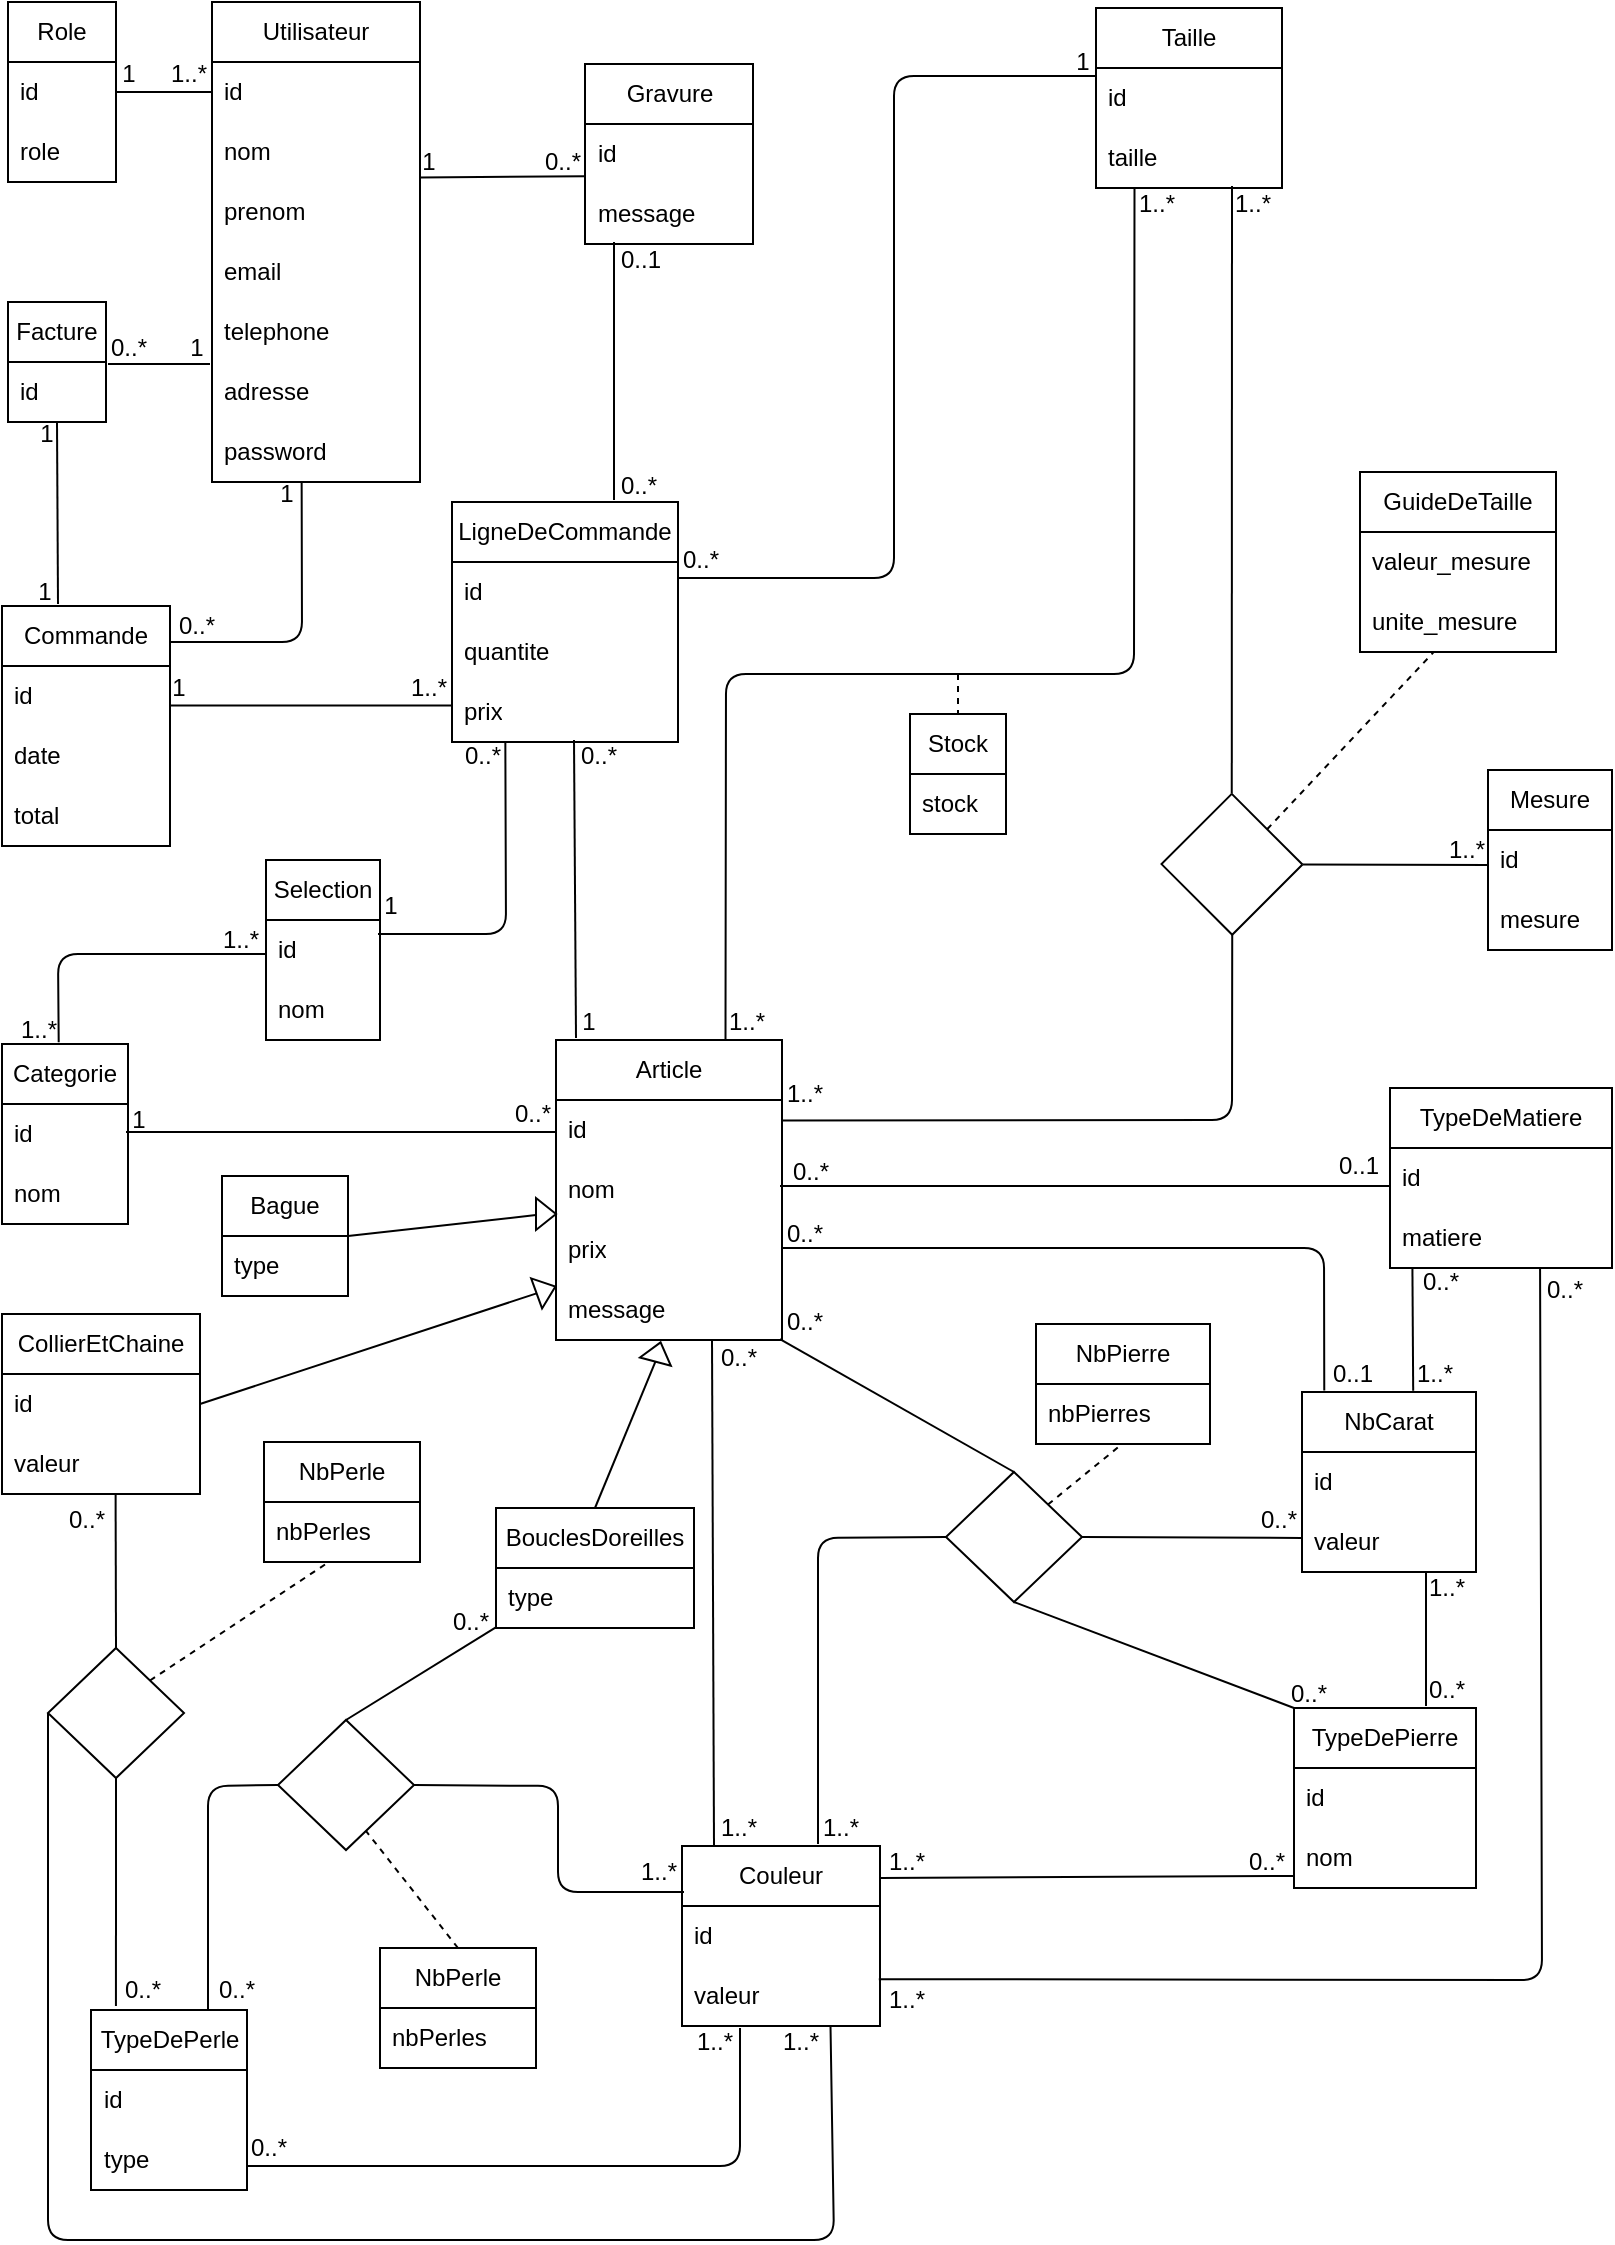 <mxfile>
    <diagram id="a0RTVAKAJvJ26GCK1gj3" name="Page-1">
        <mxGraphModel dx="888" dy="663" grid="0" gridSize="10" guides="1" tooltips="1" connect="1" arrows="1" fold="1" page="1" pageScale="1" pageWidth="827" pageHeight="1169" background="#ffffff" math="0" shadow="0">
            <root>
                <mxCell id="0"/>
                <mxCell id="1" parent="0"/>
                <mxCell id="2" value="Role" style="swimlane;fontStyle=0;childLayout=stackLayout;horizontal=1;startSize=30;horizontalStack=0;resizeParent=1;resizeParentMax=0;resizeLast=0;collapsible=1;marginBottom=0;whiteSpace=wrap;fillColor=none;swimlaneFillColor=none;glass=0;swimlaneLine=1;rounded=0;shadow=0;gradientColor=none;fontColor=#000000;labelBackgroundColor=none;strokeColor=#000000;perimeterSpacing=0;labelBorderColor=none;fillStyle=solid;strokeWidth=1;" parent="1" vertex="1">
                    <mxGeometry x="12" y="19" width="54" height="90" as="geometry"/>
                </mxCell>
                <mxCell id="3" value="id" style="text;strokeColor=none;fillColor=none;align=left;verticalAlign=middle;spacingLeft=4;spacingRight=4;overflow=hidden;points=[[0,0.5],[1,0.5]];portConstraint=eastwest;rotatable=0;whiteSpace=wrap;html=1;labelBackgroundColor=none;labelBorderColor=none;fontColor=#000000;" parent="2" vertex="1">
                    <mxGeometry y="30" width="54" height="30" as="geometry"/>
                </mxCell>
                <mxCell id="4" value="role" style="text;strokeColor=none;fillColor=none;align=left;verticalAlign=middle;spacingLeft=4;spacingRight=4;overflow=hidden;points=[[0,0.5],[1,0.5]];portConstraint=eastwest;rotatable=0;whiteSpace=wrap;html=1;fontColor=#000000;" parent="2" vertex="1">
                    <mxGeometry y="60" width="54" height="30" as="geometry"/>
                </mxCell>
                <mxCell id="6" value="Utilisateur" style="swimlane;fontStyle=0;childLayout=stackLayout;horizontal=1;startSize=30;horizontalStack=0;resizeParent=1;resizeParentMax=0;resizeLast=0;collapsible=1;marginBottom=0;whiteSpace=wrap;fillColor=none;swimlaneFillColor=none;glass=0;swimlaneLine=1;rounded=0;shadow=0;gradientColor=none;fontColor=#000000;labelBackgroundColor=none;strokeColor=#000000;perimeterSpacing=0;labelBorderColor=none;fillStyle=solid;strokeWidth=1;" parent="1" vertex="1">
                    <mxGeometry x="114" y="19" width="104" height="240" as="geometry">
                        <mxRectangle x="206" y="115" width="88" height="30" as="alternateBounds"/>
                    </mxGeometry>
                </mxCell>
                <mxCell id="7" value="id" style="text;strokeColor=none;fillColor=none;align=left;verticalAlign=middle;spacingLeft=4;spacingRight=4;overflow=hidden;points=[[0,0.5],[1,0.5]];portConstraint=eastwest;rotatable=0;whiteSpace=wrap;html=1;labelBackgroundColor=none;labelBorderColor=none;fontColor=#000000;" parent="6" vertex="1">
                    <mxGeometry y="30" width="104" height="30" as="geometry"/>
                </mxCell>
                <mxCell id="8" value="nom" style="text;strokeColor=none;fillColor=none;align=left;verticalAlign=middle;spacingLeft=4;spacingRight=4;overflow=hidden;points=[[0,0.5],[1,0.5]];portConstraint=eastwest;rotatable=0;whiteSpace=wrap;html=1;fontColor=#000000;" parent="6" vertex="1">
                    <mxGeometry y="60" width="104" height="30" as="geometry"/>
                </mxCell>
                <mxCell id="11" value="prenom" style="text;strokeColor=none;fillColor=none;align=left;verticalAlign=middle;spacingLeft=4;spacingRight=4;overflow=hidden;points=[[0,0.5],[1,0.5]];portConstraint=eastwest;rotatable=0;whiteSpace=wrap;html=1;fontColor=#000000;" parent="6" vertex="1">
                    <mxGeometry y="90" width="104" height="30" as="geometry"/>
                </mxCell>
                <mxCell id="12" value="email" style="text;strokeColor=none;fillColor=none;align=left;verticalAlign=middle;spacingLeft=4;spacingRight=4;overflow=hidden;points=[[0,0.5],[1,0.5]];portConstraint=eastwest;rotatable=0;whiteSpace=wrap;html=1;fontColor=#000000;" parent="6" vertex="1">
                    <mxGeometry y="120" width="104" height="30" as="geometry"/>
                </mxCell>
                <mxCell id="13" value="telephone" style="text;strokeColor=none;fillColor=none;align=left;verticalAlign=middle;spacingLeft=4;spacingRight=4;overflow=hidden;points=[[0,0.5],[1,0.5]];portConstraint=eastwest;rotatable=0;whiteSpace=wrap;html=1;fontColor=#000000;" parent="6" vertex="1">
                    <mxGeometry y="150" width="104" height="30" as="geometry"/>
                </mxCell>
                <mxCell id="14" value="adresse" style="text;strokeColor=none;fillColor=none;align=left;verticalAlign=middle;spacingLeft=4;spacingRight=4;overflow=hidden;points=[[0,0.5],[1,0.5]];portConstraint=eastwest;rotatable=0;whiteSpace=wrap;html=1;fontColor=#000000;" parent="6" vertex="1">
                    <mxGeometry y="180" width="104" height="30" as="geometry"/>
                </mxCell>
                <mxCell id="15" value="password" style="text;strokeColor=none;fillColor=none;align=left;verticalAlign=middle;spacingLeft=4;spacingRight=4;overflow=hidden;points=[[0,0.5],[1,0.5]];portConstraint=eastwest;rotatable=0;whiteSpace=wrap;html=1;fontColor=#000000;" parent="6" vertex="1">
                    <mxGeometry y="210" width="104" height="30" as="geometry"/>
                </mxCell>
                <mxCell id="17" value="" style="endArrow=none;html=1;rounded=1;fontColor=#000000;strokeColor=#000000;entryX=1;entryY=0.5;entryDx=0;entryDy=0;exitX=0;exitY=0.5;exitDx=0;exitDy=0;" parent="1" source="7" target="3" edge="1">
                    <mxGeometry width="50" height="50" relative="1" as="geometry">
                        <mxPoint x="259" y="238" as="sourcePoint"/>
                        <mxPoint x="309" y="188" as="targetPoint"/>
                    </mxGeometry>
                </mxCell>
                <mxCell id="18" value="1" style="text;html=1;align=center;verticalAlign=middle;resizable=0;points=[];autosize=1;strokeColor=none;fillColor=none;fontColor=#000000;" parent="1" vertex="1">
                    <mxGeometry x="59" y="42" width="25" height="26" as="geometry"/>
                </mxCell>
                <mxCell id="19" value="1..*" style="text;html=1;align=center;verticalAlign=middle;resizable=0;points=[];autosize=1;strokeColor=none;fillColor=none;fontColor=#000000;" parent="1" vertex="1">
                    <mxGeometry x="84" y="42" width="36" height="26" as="geometry"/>
                </mxCell>
                <mxCell id="20" value="Facture" style="swimlane;fontStyle=0;childLayout=stackLayout;horizontal=1;startSize=30;horizontalStack=0;resizeParent=1;resizeParentMax=0;resizeLast=0;collapsible=1;marginBottom=0;whiteSpace=wrap;fillColor=none;swimlaneFillColor=none;glass=0;swimlaneLine=1;rounded=0;shadow=0;gradientColor=none;fontColor=#000000;labelBackgroundColor=none;strokeColor=#000000;perimeterSpacing=0;labelBorderColor=none;fillStyle=solid;strokeWidth=1;" parent="1" vertex="1">
                    <mxGeometry x="12" y="169" width="49" height="60" as="geometry"/>
                </mxCell>
                <mxCell id="21" value="id" style="text;strokeColor=none;fillColor=none;align=left;verticalAlign=middle;spacingLeft=4;spacingRight=4;overflow=hidden;points=[[0,0.5],[1,0.5]];portConstraint=eastwest;rotatable=0;whiteSpace=wrap;html=1;labelBackgroundColor=none;labelBorderColor=none;fontColor=#000000;" parent="20" vertex="1">
                    <mxGeometry y="30" width="49" height="30" as="geometry"/>
                </mxCell>
                <mxCell id="24" value="Commande" style="swimlane;fontStyle=0;childLayout=stackLayout;horizontal=1;startSize=30;horizontalStack=0;resizeParent=1;resizeParentMax=0;resizeLast=0;collapsible=1;marginBottom=0;whiteSpace=wrap;fillColor=none;swimlaneFillColor=none;glass=0;swimlaneLine=1;rounded=0;shadow=0;gradientColor=none;fontColor=#000000;labelBackgroundColor=none;strokeColor=#000000;perimeterSpacing=0;labelBorderColor=none;fillStyle=solid;strokeWidth=1;" parent="1" vertex="1">
                    <mxGeometry x="9" y="321" width="84" height="120" as="geometry"/>
                </mxCell>
                <mxCell id="25" value="id" style="text;strokeColor=none;fillColor=none;align=left;verticalAlign=middle;spacingLeft=4;spacingRight=4;overflow=hidden;points=[[0,0.5],[1,0.5]];portConstraint=eastwest;rotatable=0;whiteSpace=wrap;html=1;labelBackgroundColor=none;labelBorderColor=none;fontColor=#000000;" parent="24" vertex="1">
                    <mxGeometry y="30" width="84" height="30" as="geometry"/>
                </mxCell>
                <mxCell id="26" value="date" style="text;strokeColor=none;fillColor=none;align=left;verticalAlign=middle;spacingLeft=4;spacingRight=4;overflow=hidden;points=[[0,0.5],[1,0.5]];portConstraint=eastwest;rotatable=0;whiteSpace=wrap;html=1;labelBackgroundColor=none;labelBorderColor=none;fontColor=#000000;" parent="24" vertex="1">
                    <mxGeometry y="60" width="84" height="30" as="geometry"/>
                </mxCell>
                <mxCell id="27" value="total" style="text;strokeColor=none;fillColor=none;align=left;verticalAlign=middle;spacingLeft=4;spacingRight=4;overflow=hidden;points=[[0,0.5],[1,0.5]];portConstraint=eastwest;rotatable=0;whiteSpace=wrap;html=1;labelBackgroundColor=none;labelBorderColor=none;fontColor=#000000;" parent="24" vertex="1">
                    <mxGeometry y="90" width="84" height="30" as="geometry"/>
                </mxCell>
                <mxCell id="28" value="" style="endArrow=none;html=1;rounded=1;strokeColor=#000000;fontColor=#000000;" parent="1" edge="1">
                    <mxGeometry width="50" height="50" relative="1" as="geometry">
                        <mxPoint x="113" y="200" as="sourcePoint"/>
                        <mxPoint x="62" y="200" as="targetPoint"/>
                    </mxGeometry>
                </mxCell>
                <mxCell id="29" value="0..*" style="text;html=1;align=center;verticalAlign=middle;resizable=0;points=[];autosize=1;strokeColor=none;fillColor=none;fontColor=#000000;" parent="1" vertex="1">
                    <mxGeometry x="53.5" y="179" width="36" height="26" as="geometry"/>
                </mxCell>
                <mxCell id="30" value="1" style="text;html=1;align=center;verticalAlign=middle;resizable=0;points=[];autosize=1;strokeColor=none;fillColor=none;fontColor=#000000;" parent="1" vertex="1">
                    <mxGeometry x="93" y="179" width="25" height="26" as="geometry"/>
                </mxCell>
                <mxCell id="31" value="" style="endArrow=none;html=1;rounded=1;strokeColor=#000000;fontColor=#000000;entryX=0.5;entryY=1;entryDx=0;entryDy=0;" parent="1" target="20" edge="1">
                    <mxGeometry width="50" height="50" relative="1" as="geometry">
                        <mxPoint x="37" y="320" as="sourcePoint"/>
                        <mxPoint x="285" y="214" as="targetPoint"/>
                    </mxGeometry>
                </mxCell>
                <mxCell id="32" value="1" style="text;html=1;align=center;verticalAlign=middle;resizable=0;points=[];autosize=1;strokeColor=none;fillColor=none;fontColor=#000000;" parent="1" vertex="1">
                    <mxGeometry x="18" y="222" width="25" height="26" as="geometry"/>
                </mxCell>
                <mxCell id="33" value="1" style="text;html=1;align=center;verticalAlign=middle;resizable=0;points=[];autosize=1;strokeColor=none;fillColor=none;fontColor=#000000;" parent="1" vertex="1">
                    <mxGeometry x="17" y="301" width="25" height="26" as="geometry"/>
                </mxCell>
                <mxCell id="34" value="" style="endArrow=none;html=1;rounded=1;strokeColor=#000000;fontColor=#000000;entryX=0.431;entryY=0.994;entryDx=0;entryDy=0;entryPerimeter=0;" parent="1" target="15" edge="1">
                    <mxGeometry width="50" height="50" relative="1" as="geometry">
                        <mxPoint x="93" y="339" as="sourcePoint"/>
                        <mxPoint x="221" y="225" as="targetPoint"/>
                        <Array as="points">
                            <mxPoint x="159" y="339"/>
                        </Array>
                    </mxGeometry>
                </mxCell>
                <mxCell id="35" value="0..*" style="text;html=1;align=center;verticalAlign=middle;resizable=0;points=[];autosize=1;strokeColor=none;fillColor=none;fontColor=#000000;" parent="1" vertex="1">
                    <mxGeometry x="87.5" y="318" width="36" height="26" as="geometry"/>
                </mxCell>
                <mxCell id="36" value="1" style="text;html=1;align=center;verticalAlign=middle;resizable=0;points=[];autosize=1;strokeColor=none;fillColor=none;fontColor=#000000;" parent="1" vertex="1">
                    <mxGeometry x="138" y="252" width="25" height="26" as="geometry"/>
                </mxCell>
                <mxCell id="37" value="Gravure" style="swimlane;fontStyle=0;childLayout=stackLayout;horizontal=1;startSize=30;horizontalStack=0;resizeParent=1;resizeParentMax=0;resizeLast=0;collapsible=1;marginBottom=0;whiteSpace=wrap;fillColor=none;swimlaneFillColor=none;glass=0;swimlaneLine=1;rounded=0;shadow=0;gradientColor=none;fontColor=#000000;labelBackgroundColor=none;strokeColor=#000000;perimeterSpacing=0;labelBorderColor=none;fillStyle=solid;strokeWidth=1;" parent="1" vertex="1">
                    <mxGeometry x="300.5" y="50" width="84" height="90" as="geometry"/>
                </mxCell>
                <mxCell id="38" value="id" style="text;strokeColor=none;fillColor=none;align=left;verticalAlign=middle;spacingLeft=4;spacingRight=4;overflow=hidden;points=[[0,0.5],[1,0.5]];portConstraint=eastwest;rotatable=0;whiteSpace=wrap;html=1;labelBackgroundColor=none;labelBorderColor=none;fontColor=#000000;" parent="37" vertex="1">
                    <mxGeometry y="30" width="84" height="30" as="geometry"/>
                </mxCell>
                <mxCell id="39" value="message" style="text;strokeColor=none;fillColor=none;align=left;verticalAlign=middle;spacingLeft=4;spacingRight=4;overflow=hidden;points=[[0,0.5],[1,0.5]];portConstraint=eastwest;rotatable=0;whiteSpace=wrap;html=1;labelBackgroundColor=none;labelBorderColor=none;fontColor=#000000;" parent="37" vertex="1">
                    <mxGeometry y="60" width="84" height="30" as="geometry"/>
                </mxCell>
                <mxCell id="41" value="LigneDeCommande" style="swimlane;fontStyle=0;childLayout=stackLayout;horizontal=1;startSize=30;horizontalStack=0;resizeParent=1;resizeParentMax=0;resizeLast=0;collapsible=1;marginBottom=0;whiteSpace=wrap;fillColor=none;swimlaneFillColor=none;glass=0;swimlaneLine=1;rounded=0;shadow=0;gradientColor=none;fontColor=#000000;labelBackgroundColor=none;strokeColor=#000000;perimeterSpacing=0;labelBorderColor=none;fillStyle=solid;strokeWidth=1;" parent="1" vertex="1">
                    <mxGeometry x="234" y="269" width="113" height="120" as="geometry"/>
                </mxCell>
                <mxCell id="42" value="id" style="text;strokeColor=none;fillColor=none;align=left;verticalAlign=middle;spacingLeft=4;spacingRight=4;overflow=hidden;points=[[0,0.5],[1,0.5]];portConstraint=eastwest;rotatable=0;whiteSpace=wrap;html=1;labelBackgroundColor=none;labelBorderColor=none;fontColor=#000000;" parent="41" vertex="1">
                    <mxGeometry y="30" width="113" height="30" as="geometry"/>
                </mxCell>
                <mxCell id="43" value="quantite" style="text;strokeColor=none;fillColor=none;align=left;verticalAlign=middle;spacingLeft=4;spacingRight=4;overflow=hidden;points=[[0,0.5],[1,0.5]];portConstraint=eastwest;rotatable=0;whiteSpace=wrap;html=1;labelBackgroundColor=none;labelBorderColor=none;fontColor=#000000;" parent="41" vertex="1">
                    <mxGeometry y="60" width="113" height="30" as="geometry"/>
                </mxCell>
                <mxCell id="44" value="prix" style="text;strokeColor=none;fillColor=none;align=left;verticalAlign=middle;spacingLeft=4;spacingRight=4;overflow=hidden;points=[[0,0.5],[1,0.5]];portConstraint=eastwest;rotatable=0;whiteSpace=wrap;html=1;labelBackgroundColor=none;labelBorderColor=none;fontColor=#000000;" parent="41" vertex="1">
                    <mxGeometry y="90" width="113" height="30" as="geometry"/>
                </mxCell>
                <mxCell id="45" value="" style="endArrow=none;html=1;rounded=1;strokeColor=#000000;fontColor=#000000;entryX=0.995;entryY=0.657;entryDx=0;entryDy=0;entryPerimeter=0;exitX=-0.004;exitY=0.39;exitDx=0;exitDy=0;exitPerimeter=0;" parent="1" source="44" target="25" edge="1">
                    <mxGeometry width="50" height="50" relative="1" as="geometry">
                        <mxPoint x="219" y="382" as="sourcePoint"/>
                        <mxPoint x="429" y="266" as="targetPoint"/>
                    </mxGeometry>
                </mxCell>
                <mxCell id="46" value="" style="endArrow=none;html=1;rounded=1;strokeColor=#000000;fontColor=#000000;entryX=0.997;entryY=-0.076;entryDx=0;entryDy=0;exitX=0;exitY=0.872;exitDx=0;exitDy=0;exitPerimeter=0;entryPerimeter=0;" parent="1" source="38" target="11" edge="1">
                    <mxGeometry width="50" height="50" relative="1" as="geometry">
                        <mxPoint x="308" y="231" as="sourcePoint"/>
                        <mxPoint x="386" y="185" as="targetPoint"/>
                    </mxGeometry>
                </mxCell>
                <mxCell id="47" value="1" style="text;html=1;align=center;verticalAlign=middle;resizable=0;points=[];autosize=1;strokeColor=none;fillColor=none;fontColor=#000000;" parent="1" vertex="1">
                    <mxGeometry x="84" y="349" width="25" height="26" as="geometry"/>
                </mxCell>
                <mxCell id="48" value="1..*" style="text;html=1;align=center;verticalAlign=middle;resizable=0;points=[];autosize=1;strokeColor=none;fillColor=none;fontColor=#000000;" parent="1" vertex="1">
                    <mxGeometry x="203.5" y="349" width="36" height="26" as="geometry"/>
                </mxCell>
                <mxCell id="49" value="" style="endArrow=none;html=1;rounded=1;strokeColor=#000000;fontColor=#000000;" parent="1" edge="1">
                    <mxGeometry width="50" height="50" relative="1" as="geometry">
                        <mxPoint x="315" y="268" as="sourcePoint"/>
                        <mxPoint x="315" y="139" as="targetPoint"/>
                    </mxGeometry>
                </mxCell>
                <mxCell id="50" value="0..1" style="text;html=1;align=center;verticalAlign=middle;resizable=0;points=[];autosize=1;strokeColor=none;fillColor=none;fontColor=#000000;" parent="1" vertex="1">
                    <mxGeometry x="309" y="135" width="38" height="26" as="geometry"/>
                </mxCell>
                <mxCell id="51" value="0..*" style="text;html=1;align=center;verticalAlign=middle;resizable=0;points=[];autosize=1;strokeColor=none;fillColor=none;fontColor=#000000;" parent="1" vertex="1">
                    <mxGeometry x="340" y="285" width="36" height="26" as="geometry"/>
                </mxCell>
                <mxCell id="52" value="1" style="text;html=1;align=center;verticalAlign=middle;resizable=0;points=[];autosize=1;strokeColor=none;fillColor=none;fontColor=#000000;" parent="1" vertex="1">
                    <mxGeometry x="209" y="86" width="25" height="26" as="geometry"/>
                </mxCell>
                <mxCell id="53" value="0..*" style="text;html=1;align=center;verticalAlign=middle;resizable=0;points=[];autosize=1;strokeColor=none;fillColor=none;fontColor=#000000;" parent="1" vertex="1">
                    <mxGeometry x="271" y="86" width="36" height="26" as="geometry"/>
                </mxCell>
                <mxCell id="54" value="Selection" style="swimlane;fontStyle=0;childLayout=stackLayout;horizontal=1;startSize=30;horizontalStack=0;resizeParent=1;resizeParentMax=0;resizeLast=0;collapsible=1;marginBottom=0;whiteSpace=wrap;fillColor=none;swimlaneFillColor=none;glass=0;swimlaneLine=1;rounded=0;shadow=0;gradientColor=none;fontColor=#000000;labelBackgroundColor=none;strokeColor=#000000;perimeterSpacing=0;labelBorderColor=none;fillStyle=solid;strokeWidth=1;" parent="1" vertex="1">
                    <mxGeometry x="141" y="448" width="57" height="90" as="geometry"/>
                </mxCell>
                <mxCell id="55" value="id" style="text;strokeColor=none;fillColor=none;align=left;verticalAlign=middle;spacingLeft=4;spacingRight=4;overflow=hidden;points=[[0,0.5],[1,0.5]];portConstraint=eastwest;rotatable=0;whiteSpace=wrap;html=1;labelBackgroundColor=none;labelBorderColor=none;fontColor=#000000;" parent="54" vertex="1">
                    <mxGeometry y="30" width="57" height="30" as="geometry"/>
                </mxCell>
                <mxCell id="56" value="nom" style="text;strokeColor=none;fillColor=none;align=left;verticalAlign=middle;spacingLeft=4;spacingRight=4;overflow=hidden;points=[[0,0.5],[1,0.5]];portConstraint=eastwest;rotatable=0;whiteSpace=wrap;html=1;labelBackgroundColor=none;labelBorderColor=none;fontColor=#000000;" parent="54" vertex="1">
                    <mxGeometry y="60" width="57" height="30" as="geometry"/>
                </mxCell>
                <mxCell id="58" value="Categorie" style="swimlane;fontStyle=0;childLayout=stackLayout;horizontal=1;startSize=30;horizontalStack=0;resizeParent=1;resizeParentMax=0;resizeLast=0;collapsible=1;marginBottom=0;whiteSpace=wrap;fillColor=none;swimlaneFillColor=none;glass=0;swimlaneLine=1;rounded=0;shadow=0;gradientColor=none;fontColor=#000000;labelBackgroundColor=none;strokeColor=#000000;perimeterSpacing=0;labelBorderColor=none;fillStyle=solid;strokeWidth=1;" parent="1" vertex="1">
                    <mxGeometry x="9" y="540" width="63" height="90" as="geometry"/>
                </mxCell>
                <mxCell id="59" value="id" style="text;strokeColor=none;fillColor=none;align=left;verticalAlign=middle;spacingLeft=4;spacingRight=4;overflow=hidden;points=[[0,0.5],[1,0.5]];portConstraint=eastwest;rotatable=0;whiteSpace=wrap;html=1;labelBackgroundColor=none;labelBorderColor=none;fontColor=#000000;" parent="58" vertex="1">
                    <mxGeometry y="30" width="63" height="30" as="geometry"/>
                </mxCell>
                <mxCell id="60" value="nom" style="text;strokeColor=none;fillColor=none;align=left;verticalAlign=middle;spacingLeft=4;spacingRight=4;overflow=hidden;points=[[0,0.5],[1,0.5]];portConstraint=eastwest;rotatable=0;whiteSpace=wrap;html=1;labelBackgroundColor=none;labelBorderColor=none;fontColor=#000000;" parent="58" vertex="1">
                    <mxGeometry y="60" width="63" height="30" as="geometry"/>
                </mxCell>
                <mxCell id="61" value="" style="endArrow=none;html=1;rounded=1;strokeColor=#000000;fontColor=#000000;exitX=0.236;exitY=0.992;exitDx=0;exitDy=0;exitPerimeter=0;" parent="1" source="44" edge="1">
                    <mxGeometry width="50" height="50" relative="1" as="geometry">
                        <mxPoint x="261" y="392" as="sourcePoint"/>
                        <mxPoint x="197" y="485" as="targetPoint"/>
                        <Array as="points">
                            <mxPoint x="261" y="485"/>
                        </Array>
                    </mxGeometry>
                </mxCell>
                <mxCell id="62" value="" style="endArrow=none;html=1;rounded=1;strokeColor=#000000;fontColor=#000000;exitX=0.45;exitY=-0.01;exitDx=0;exitDy=0;exitPerimeter=0;" parent="1" source="58" edge="1">
                    <mxGeometry width="50" height="50" relative="1" as="geometry">
                        <mxPoint x="475" y="378" as="sourcePoint"/>
                        <mxPoint x="141" y="495" as="targetPoint"/>
                        <Array as="points">
                            <mxPoint x="37" y="495"/>
                        </Array>
                    </mxGeometry>
                </mxCell>
                <mxCell id="63" value="1..*" style="text;html=1;align=center;verticalAlign=middle;resizable=0;points=[];autosize=1;strokeColor=none;fillColor=none;fontColor=#000000;" parent="1" vertex="1">
                    <mxGeometry x="110" y="475" width="36" height="26" as="geometry"/>
                </mxCell>
                <mxCell id="64" value="1..*" style="text;html=1;align=center;verticalAlign=middle;resizable=0;points=[];autosize=1;strokeColor=none;fillColor=none;fontColor=#000000;" parent="1" vertex="1">
                    <mxGeometry x="9" y="520" width="36" height="26" as="geometry"/>
                </mxCell>
                <mxCell id="65" value="1" style="text;html=1;align=center;verticalAlign=middle;resizable=0;points=[];autosize=1;strokeColor=none;fillColor=none;fontColor=#000000;" parent="1" vertex="1">
                    <mxGeometry x="190" y="458" width="25" height="26" as="geometry"/>
                </mxCell>
                <mxCell id="66" value="0..*" style="text;html=1;align=center;verticalAlign=middle;resizable=0;points=[];autosize=1;strokeColor=none;fillColor=none;fontColor=#000000;" parent="1" vertex="1">
                    <mxGeometry x="231" y="383" width="36" height="26" as="geometry"/>
                </mxCell>
                <mxCell id="68" value="Article" style="swimlane;fontStyle=0;childLayout=stackLayout;horizontal=1;startSize=30;horizontalStack=0;resizeParent=1;resizeParentMax=0;resizeLast=0;collapsible=1;marginBottom=0;whiteSpace=wrap;fillColor=none;swimlaneFillColor=none;glass=0;swimlaneLine=1;rounded=0;shadow=0;gradientColor=none;fontColor=#000000;labelBackgroundColor=none;strokeColor=#000000;perimeterSpacing=0;labelBorderColor=none;fillStyle=solid;strokeWidth=1;" parent="1" vertex="1">
                    <mxGeometry x="286" y="538" width="113" height="150" as="geometry"/>
                </mxCell>
                <mxCell id="69" value="id" style="text;strokeColor=none;fillColor=none;align=left;verticalAlign=middle;spacingLeft=4;spacingRight=4;overflow=hidden;points=[[0,0.5],[1,0.5]];portConstraint=eastwest;rotatable=0;whiteSpace=wrap;html=1;labelBackgroundColor=none;labelBorderColor=none;fontColor=#000000;" parent="68" vertex="1">
                    <mxGeometry y="30" width="113" height="30" as="geometry"/>
                </mxCell>
                <mxCell id="70" value="nom" style="text;strokeColor=none;fillColor=none;align=left;verticalAlign=middle;spacingLeft=4;spacingRight=4;overflow=hidden;points=[[0,0.5],[1,0.5]];portConstraint=eastwest;rotatable=0;whiteSpace=wrap;html=1;labelBackgroundColor=none;labelBorderColor=none;fontColor=#000000;" parent="68" vertex="1">
                    <mxGeometry y="60" width="113" height="30" as="geometry"/>
                </mxCell>
                <mxCell id="71" value="prix" style="text;strokeColor=none;fillColor=none;align=left;verticalAlign=middle;spacingLeft=4;spacingRight=4;overflow=hidden;points=[[0,0.5],[1,0.5]];portConstraint=eastwest;rotatable=0;whiteSpace=wrap;html=1;labelBackgroundColor=none;labelBorderColor=none;fontColor=#000000;" parent="68" vertex="1">
                    <mxGeometry y="90" width="113" height="30" as="geometry"/>
                </mxCell>
                <mxCell id="72" value="message" style="text;strokeColor=none;fillColor=none;align=left;verticalAlign=middle;spacingLeft=4;spacingRight=4;overflow=hidden;points=[[0,0.5],[1,0.5]];portConstraint=eastwest;rotatable=0;whiteSpace=wrap;html=1;labelBackgroundColor=none;labelBorderColor=none;fontColor=#000000;" parent="68" vertex="1">
                    <mxGeometry y="120" width="113" height="30" as="geometry"/>
                </mxCell>
                <mxCell id="74" value="" style="endArrow=none;html=1;rounded=1;strokeColor=#000000;fontColor=#000000;" parent="1" edge="1">
                    <mxGeometry width="50" height="50" relative="1" as="geometry">
                        <mxPoint x="296" y="537" as="sourcePoint"/>
                        <mxPoint x="295" y="388" as="targetPoint"/>
                    </mxGeometry>
                </mxCell>
                <mxCell id="75" value="0..*" style="text;html=1;align=center;verticalAlign=middle;resizable=0;points=[];autosize=1;strokeColor=none;fillColor=none;fontColor=#000000;" parent="1" vertex="1">
                    <mxGeometry x="289" y="383" width="36" height="26" as="geometry"/>
                </mxCell>
                <mxCell id="76" value="1" style="text;html=1;align=center;verticalAlign=middle;resizable=0;points=[];autosize=1;strokeColor=none;fillColor=none;fontColor=#000000;" parent="1" vertex="1">
                    <mxGeometry x="289" y="516" width="25" height="26" as="geometry"/>
                </mxCell>
                <mxCell id="77" value="" style="endArrow=none;html=1;rounded=1;strokeColor=#000000;fontColor=#000000;" parent="1" edge="1">
                    <mxGeometry width="50" height="50" relative="1" as="geometry">
                        <mxPoint x="286" y="584" as="sourcePoint"/>
                        <mxPoint x="71" y="584" as="targetPoint"/>
                    </mxGeometry>
                </mxCell>
                <mxCell id="78" value="1" style="text;html=1;align=center;verticalAlign=middle;resizable=0;points=[];autosize=1;strokeColor=none;fillColor=none;fontColor=#000000;" parent="1" vertex="1">
                    <mxGeometry x="64" y="565" width="25" height="26" as="geometry"/>
                </mxCell>
                <mxCell id="79" value="0..*" style="text;html=1;align=center;verticalAlign=middle;resizable=0;points=[];autosize=1;strokeColor=none;fillColor=none;fontColor=#000000;" parent="1" vertex="1">
                    <mxGeometry x="256" y="562" width="36" height="26" as="geometry"/>
                </mxCell>
                <mxCell id="80" value="Taille" style="swimlane;fontStyle=0;childLayout=stackLayout;horizontal=1;startSize=30;horizontalStack=0;resizeParent=1;resizeParentMax=0;resizeLast=0;collapsible=1;marginBottom=0;whiteSpace=wrap;fillColor=none;swimlaneFillColor=none;glass=0;swimlaneLine=1;rounded=0;shadow=0;gradientColor=none;fontColor=#000000;labelBackgroundColor=none;strokeColor=#000000;perimeterSpacing=0;labelBorderColor=none;fillStyle=solid;strokeWidth=1;" parent="1" vertex="1">
                    <mxGeometry x="556" y="22" width="93" height="90" as="geometry"/>
                </mxCell>
                <mxCell id="81" value="id" style="text;strokeColor=none;fillColor=none;align=left;verticalAlign=middle;spacingLeft=4;spacingRight=4;overflow=hidden;points=[[0,0.5],[1,0.5]];portConstraint=eastwest;rotatable=0;whiteSpace=wrap;html=1;labelBackgroundColor=none;labelBorderColor=none;fontColor=#000000;" parent="80" vertex="1">
                    <mxGeometry y="30" width="93" height="30" as="geometry"/>
                </mxCell>
                <mxCell id="82" value="taille" style="text;strokeColor=none;fillColor=none;align=left;verticalAlign=middle;spacingLeft=4;spacingRight=4;overflow=hidden;points=[[0,0.5],[1,0.5]];portConstraint=eastwest;rotatable=0;whiteSpace=wrap;html=1;labelBackgroundColor=none;labelBorderColor=none;fontColor=#000000;" parent="80" vertex="1">
                    <mxGeometry y="60" width="93" height="30" as="geometry"/>
                </mxCell>
                <mxCell id="83" value="" style="endArrow=none;html=1;rounded=1;strokeColor=#000000;fontColor=#000000;entryX=0.207;entryY=1.007;entryDx=0;entryDy=0;entryPerimeter=0;exitX=0.75;exitY=0;exitDx=0;exitDy=0;" parent="1" source="68" target="82" edge="1">
                    <mxGeometry width="50" height="50" relative="1" as="geometry">
                        <mxPoint x="385" y="389" as="sourcePoint"/>
                        <mxPoint x="435" y="339" as="targetPoint"/>
                        <Array as="points">
                            <mxPoint x="371" y="355"/>
                            <mxPoint x="575" y="355"/>
                        </Array>
                    </mxGeometry>
                </mxCell>
                <mxCell id="84" value="" style="swimlane;startSize=0;rounded=0;shadow=0;glass=0;labelBackgroundColor=none;labelBorderColor=none;sketch=0;fillStyle=solid;strokeColor=#000000;strokeWidth=1;fontColor=#000000;fillColor=none;gradientColor=none;html=0;rotation=45;" parent="1" vertex="1" collapsed="1">
                    <mxGeometry x="599" y="425.32" width="50" height="49.68" as="geometry">
                        <mxRectangle x="605" y="364" width="52" height="51" as="alternateBounds"/>
                    </mxGeometry>
                </mxCell>
                <mxCell id="85" value="Stock" style="swimlane;fontStyle=0;childLayout=stackLayout;horizontal=1;startSize=30;horizontalStack=0;resizeParent=1;resizeParentMax=0;resizeLast=0;collapsible=1;marginBottom=0;whiteSpace=wrap;fillColor=none;swimlaneFillColor=none;glass=0;swimlaneLine=1;rounded=0;shadow=0;gradientColor=none;fontColor=#000000;labelBackgroundColor=none;strokeColor=#000000;perimeterSpacing=0;labelBorderColor=none;fillStyle=solid;strokeWidth=1;" parent="1" vertex="1">
                    <mxGeometry x="463" y="375" width="48" height="60" as="geometry"/>
                </mxCell>
                <mxCell id="87" value="stock" style="text;strokeColor=none;fillColor=none;align=left;verticalAlign=middle;spacingLeft=4;spacingRight=4;overflow=hidden;points=[[0,0.5],[1,0.5]];portConstraint=eastwest;rotatable=0;whiteSpace=wrap;html=1;labelBackgroundColor=none;labelBorderColor=none;fontColor=#000000;" parent="85" vertex="1">
                    <mxGeometry y="30" width="48" height="30" as="geometry"/>
                </mxCell>
                <mxCell id="88" value="Mesure" style="swimlane;fontStyle=0;childLayout=stackLayout;horizontal=1;startSize=30;horizontalStack=0;resizeParent=1;resizeParentMax=0;resizeLast=0;collapsible=1;marginBottom=0;whiteSpace=wrap;fillColor=none;swimlaneFillColor=none;glass=0;swimlaneLine=1;rounded=0;shadow=0;gradientColor=none;fontColor=#000000;labelBackgroundColor=none;strokeColor=#000000;perimeterSpacing=0;labelBorderColor=none;fillStyle=solid;strokeWidth=1;" parent="1" vertex="1">
                    <mxGeometry x="752" y="403" width="62" height="90" as="geometry"/>
                </mxCell>
                <mxCell id="89" value="id" style="text;strokeColor=none;fillColor=none;align=left;verticalAlign=middle;spacingLeft=4;spacingRight=4;overflow=hidden;points=[[0,0.5],[1,0.5]];portConstraint=eastwest;rotatable=0;whiteSpace=wrap;html=1;labelBackgroundColor=none;labelBorderColor=none;fontColor=#000000;" parent="88" vertex="1">
                    <mxGeometry y="30" width="62" height="30" as="geometry"/>
                </mxCell>
                <mxCell id="90" value="mesure" style="text;strokeColor=none;fillColor=none;align=left;verticalAlign=middle;spacingLeft=4;spacingRight=4;overflow=hidden;points=[[0,0.5],[1,0.5]];portConstraint=eastwest;rotatable=0;whiteSpace=wrap;html=1;labelBackgroundColor=none;labelBorderColor=none;fontColor=#000000;" parent="88" vertex="1">
                    <mxGeometry y="60" width="62" height="30" as="geometry"/>
                </mxCell>
                <mxCell id="92" value="GuideDeTaille" style="swimlane;fontStyle=0;childLayout=stackLayout;horizontal=1;startSize=30;horizontalStack=0;resizeParent=1;resizeParentMax=0;resizeLast=0;collapsible=1;marginBottom=0;whiteSpace=wrap;fillColor=none;swimlaneFillColor=none;glass=0;swimlaneLine=1;rounded=0;shadow=0;gradientColor=none;fontColor=#000000;labelBackgroundColor=none;strokeColor=#000000;perimeterSpacing=0;labelBorderColor=none;fillStyle=solid;strokeWidth=1;" parent="1" vertex="1">
                    <mxGeometry x="688" y="254" width="98" height="90" as="geometry"/>
                </mxCell>
                <mxCell id="94" value="valeur_mesure" style="text;strokeColor=none;fillColor=none;align=left;verticalAlign=middle;spacingLeft=4;spacingRight=4;overflow=hidden;points=[[0,0.5],[1,0.5]];portConstraint=eastwest;rotatable=0;whiteSpace=wrap;html=1;labelBackgroundColor=none;labelBorderColor=none;fontColor=#000000;" parent="92" vertex="1">
                    <mxGeometry y="30" width="98" height="30" as="geometry"/>
                </mxCell>
                <mxCell id="95" value="unite_mesure" style="text;strokeColor=none;fillColor=none;align=left;verticalAlign=middle;spacingLeft=4;spacingRight=4;overflow=hidden;points=[[0,0.5],[1,0.5]];portConstraint=eastwest;rotatable=0;whiteSpace=wrap;html=1;labelBackgroundColor=none;labelBorderColor=none;fontColor=#000000;" parent="92" vertex="1">
                    <mxGeometry y="60" width="98" height="30" as="geometry"/>
                </mxCell>
                <mxCell id="98" value="" style="endArrow=none;dashed=1;html=1;rounded=1;strokeColor=#000000;fontColor=#000000;entryX=0.5;entryY=0;entryDx=0;entryDy=0;" parent="1" target="85" edge="1">
                    <mxGeometry width="50" height="50" relative="1" as="geometry">
                        <mxPoint x="487" y="355" as="sourcePoint"/>
                        <mxPoint x="552" y="596" as="targetPoint"/>
                    </mxGeometry>
                </mxCell>
                <mxCell id="99" value="" style="endArrow=none;html=1;rounded=1;strokeColor=#000000;fontColor=#000000;entryX=1;entryY=1;entryDx=0;entryDy=0;exitX=0.194;exitY=1.01;exitDx=0;exitDy=0;exitPerimeter=0;" parent="1" source="106" target="84" edge="1">
                    <mxGeometry width="50" height="50" relative="1" as="geometry">
                        <mxPoint x="398" y="576" as="sourcePoint"/>
                        <mxPoint x="545" y="528" as="targetPoint"/>
                        <Array as="points">
                            <mxPoint x="624" y="578"/>
                        </Array>
                    </mxGeometry>
                </mxCell>
                <mxCell id="100" value="" style="endArrow=none;html=1;rounded=1;strokeColor=#000000;fontColor=#000000;exitX=1;exitY=0;exitDx=0;exitDy=0;entryX=-0.001;entryY=0.583;entryDx=0;entryDy=0;entryPerimeter=0;" parent="1" source="84" target="89" edge="1">
                    <mxGeometry width="50" height="50" relative="1" as="geometry">
                        <mxPoint x="621" y="308" as="sourcePoint"/>
                        <mxPoint x="745" y="423" as="targetPoint"/>
                    </mxGeometry>
                </mxCell>
                <mxCell id="102" value="" style="endArrow=none;html=1;rounded=1;strokeColor=#000000;fontColor=#000000;entryX=0;entryY=0;entryDx=0;entryDy=0;" parent="1" target="84" edge="1">
                    <mxGeometry width="50" height="50" relative="1" as="geometry">
                        <mxPoint x="624" y="111" as="sourcePoint"/>
                        <mxPoint x="524" y="318" as="targetPoint"/>
                    </mxGeometry>
                </mxCell>
                <mxCell id="103" value="" style="endArrow=none;dashed=1;html=1;rounded=1;strokeColor=#000000;fontColor=#000000;entryX=0.378;entryY=0.994;entryDx=0;entryDy=0;entryPerimeter=0;exitX=0.5;exitY=0;exitDx=0;exitDy=0;" parent="1" source="84" target="95" edge="1">
                    <mxGeometry width="50" height="50" relative="1" as="geometry">
                        <mxPoint x="447" y="331" as="sourcePoint"/>
                        <mxPoint x="497" y="281" as="targetPoint"/>
                    </mxGeometry>
                </mxCell>
                <mxCell id="104" value="1..*" style="text;html=1;align=center;verticalAlign=middle;resizable=0;points=[];autosize=1;strokeColor=none;fillColor=none;fontColor=#000000;" parent="1" vertex="1">
                    <mxGeometry x="363" y="516" width="36" height="26" as="geometry"/>
                </mxCell>
                <mxCell id="105" value="1..*" style="text;html=1;align=center;verticalAlign=middle;resizable=0;points=[];autosize=1;strokeColor=none;fillColor=none;fontColor=#000000;" parent="1" vertex="1">
                    <mxGeometry x="568" y="107" width="36" height="26" as="geometry"/>
                </mxCell>
                <mxCell id="106" value="1..*" style="text;html=1;align=center;verticalAlign=middle;resizable=0;points=[];autosize=1;strokeColor=none;fillColor=none;fontColor=#000000;" parent="1" vertex="1">
                    <mxGeometry x="392" y="552" width="36" height="26" as="geometry"/>
                </mxCell>
                <mxCell id="107" value="1..*" style="text;html=1;align=center;verticalAlign=middle;resizable=0;points=[];autosize=1;strokeColor=none;fillColor=none;fontColor=#000000;" parent="1" vertex="1">
                    <mxGeometry x="616" y="107" width="36" height="26" as="geometry"/>
                </mxCell>
                <mxCell id="108" value="1..*" style="text;html=1;align=center;verticalAlign=middle;resizable=0;points=[];autosize=1;strokeColor=none;fillColor=none;fontColor=#000000;" parent="1" vertex="1">
                    <mxGeometry x="723" y="430" width="36" height="26" as="geometry"/>
                </mxCell>
                <mxCell id="113" value="" style="endArrow=none;html=1;rounded=1;strokeColor=#000000;fontColor=#000000;" parent="1" edge="1">
                    <mxGeometry width="50" height="50" relative="1" as="geometry">
                        <mxPoint x="347" y="307" as="sourcePoint"/>
                        <mxPoint x="556" y="56" as="targetPoint"/>
                        <Array as="points">
                            <mxPoint x="455" y="307"/>
                            <mxPoint x="455" y="56"/>
                        </Array>
                    </mxGeometry>
                </mxCell>
                <mxCell id="114" value="1" style="text;html=1;align=center;verticalAlign=middle;resizable=0;points=[];autosize=1;strokeColor=none;fillColor=none;fontColor=#000000;" parent="1" vertex="1">
                    <mxGeometry x="536.5" y="36" width="25" height="26" as="geometry"/>
                </mxCell>
                <mxCell id="115" value="0..*" style="text;html=1;align=center;verticalAlign=middle;resizable=0;points=[];autosize=1;strokeColor=none;fillColor=none;fontColor=#000000;" parent="1" vertex="1">
                    <mxGeometry x="309" y="248" width="36" height="26" as="geometry"/>
                </mxCell>
                <mxCell id="116" value="TypeDeMatiere" style="swimlane;fontStyle=0;childLayout=stackLayout;horizontal=1;startSize=30;horizontalStack=0;resizeParent=1;resizeParentMax=0;resizeLast=0;collapsible=1;marginBottom=0;whiteSpace=wrap;fillColor=none;swimlaneFillColor=none;glass=0;swimlaneLine=1;rounded=0;shadow=0;gradientColor=none;fontColor=#000000;labelBackgroundColor=none;strokeColor=#000000;perimeterSpacing=0;labelBorderColor=none;fillStyle=solid;strokeWidth=1;" parent="1" vertex="1">
                    <mxGeometry x="703" y="562" width="111" height="90" as="geometry"/>
                </mxCell>
                <mxCell id="117" value="id" style="text;strokeColor=none;fillColor=none;align=left;verticalAlign=middle;spacingLeft=4;spacingRight=4;overflow=hidden;points=[[0,0.5],[1,0.5]];portConstraint=eastwest;rotatable=0;whiteSpace=wrap;html=1;labelBackgroundColor=none;labelBorderColor=none;fontColor=#000000;" parent="116" vertex="1">
                    <mxGeometry y="30" width="111" height="30" as="geometry"/>
                </mxCell>
                <mxCell id="118" value="matiere" style="text;strokeColor=none;fillColor=none;align=left;verticalAlign=middle;spacingLeft=4;spacingRight=4;overflow=hidden;points=[[0,0.5],[1,0.5]];portConstraint=eastwest;rotatable=0;whiteSpace=wrap;html=1;labelBackgroundColor=none;labelBorderColor=none;fontColor=#000000;" parent="116" vertex="1">
                    <mxGeometry y="60" width="111" height="30" as="geometry"/>
                </mxCell>
                <mxCell id="119" value="NbCarat" style="swimlane;fontStyle=0;childLayout=stackLayout;horizontal=1;startSize=30;horizontalStack=0;resizeParent=1;resizeParentMax=0;resizeLast=0;collapsible=1;marginBottom=0;whiteSpace=wrap;fillColor=none;swimlaneFillColor=none;glass=0;swimlaneLine=1;rounded=0;shadow=0;gradientColor=none;fontColor=#000000;labelBackgroundColor=none;strokeColor=#000000;perimeterSpacing=0;labelBorderColor=none;fillStyle=solid;strokeWidth=1;" parent="1" vertex="1">
                    <mxGeometry x="659" y="714" width="87" height="90" as="geometry"/>
                </mxCell>
                <mxCell id="120" value="id" style="text;strokeColor=none;fillColor=none;align=left;verticalAlign=middle;spacingLeft=4;spacingRight=4;overflow=hidden;points=[[0,0.5],[1,0.5]];portConstraint=eastwest;rotatable=0;whiteSpace=wrap;html=1;labelBackgroundColor=none;labelBorderColor=none;fontColor=#000000;" parent="119" vertex="1">
                    <mxGeometry y="30" width="87" height="30" as="geometry"/>
                </mxCell>
                <mxCell id="121" value="valeur" style="text;strokeColor=none;fillColor=none;align=left;verticalAlign=middle;spacingLeft=4;spacingRight=4;overflow=hidden;points=[[0,0.5],[1,0.5]];portConstraint=eastwest;rotatable=0;whiteSpace=wrap;html=1;labelBackgroundColor=none;labelBorderColor=none;fontColor=#000000;" parent="119" vertex="1">
                    <mxGeometry y="60" width="87" height="30" as="geometry"/>
                </mxCell>
                <mxCell id="122" value="TypeDePierre" style="swimlane;fontStyle=0;childLayout=stackLayout;horizontal=1;startSize=30;horizontalStack=0;resizeParent=1;resizeParentMax=0;resizeLast=0;collapsible=1;marginBottom=0;whiteSpace=wrap;fillColor=none;swimlaneFillColor=none;glass=0;swimlaneLine=1;rounded=0;shadow=0;gradientColor=none;fontColor=#000000;labelBackgroundColor=none;strokeColor=#000000;perimeterSpacing=0;labelBorderColor=none;fillStyle=solid;strokeWidth=1;" parent="1" vertex="1">
                    <mxGeometry x="655" y="872" width="91" height="90" as="geometry"/>
                </mxCell>
                <mxCell id="123" value="id" style="text;strokeColor=none;fillColor=none;align=left;verticalAlign=middle;spacingLeft=4;spacingRight=4;overflow=hidden;points=[[0,0.5],[1,0.5]];portConstraint=eastwest;rotatable=0;whiteSpace=wrap;html=1;labelBackgroundColor=none;labelBorderColor=none;fontColor=#000000;" parent="122" vertex="1">
                    <mxGeometry y="30" width="91" height="30" as="geometry"/>
                </mxCell>
                <mxCell id="124" value="nom" style="text;strokeColor=none;fillColor=none;align=left;verticalAlign=middle;spacingLeft=4;spacingRight=4;overflow=hidden;points=[[0,0.5],[1,0.5]];portConstraint=eastwest;rotatable=0;whiteSpace=wrap;html=1;labelBackgroundColor=none;labelBorderColor=none;fontColor=#000000;" parent="122" vertex="1">
                    <mxGeometry y="60" width="91" height="30" as="geometry"/>
                </mxCell>
                <mxCell id="125" value="Couleur" style="swimlane;fontStyle=0;childLayout=stackLayout;horizontal=1;startSize=30;horizontalStack=0;resizeParent=1;resizeParentMax=0;resizeLast=0;collapsible=1;marginBottom=0;whiteSpace=wrap;fillColor=none;swimlaneFillColor=none;glass=0;swimlaneLine=1;rounded=0;shadow=0;gradientColor=none;fontColor=#000000;labelBackgroundColor=none;strokeColor=#000000;perimeterSpacing=0;labelBorderColor=none;fillStyle=solid;strokeWidth=1;" parent="1" vertex="1">
                    <mxGeometry x="349" y="941" width="99" height="90" as="geometry"/>
                </mxCell>
                <mxCell id="126" value="id" style="text;strokeColor=none;fillColor=none;align=left;verticalAlign=middle;spacingLeft=4;spacingRight=4;overflow=hidden;points=[[0,0.5],[1,0.5]];portConstraint=eastwest;rotatable=0;whiteSpace=wrap;html=1;labelBackgroundColor=none;labelBorderColor=none;fontColor=#000000;" parent="125" vertex="1">
                    <mxGeometry y="30" width="99" height="30" as="geometry"/>
                </mxCell>
                <mxCell id="127" value="valeur" style="text;strokeColor=none;fillColor=none;align=left;verticalAlign=middle;spacingLeft=4;spacingRight=4;overflow=hidden;points=[[0,0.5],[1,0.5]];portConstraint=eastwest;rotatable=0;whiteSpace=wrap;html=1;labelBackgroundColor=none;labelBorderColor=none;fontColor=#000000;" parent="125" vertex="1">
                    <mxGeometry y="60" width="99" height="30" as="geometry"/>
                </mxCell>
                <mxCell id="133" value="" style="endArrow=none;html=1;rounded=1;strokeColor=#000000;fontColor=#000000;entryX=0.128;entryY=-0.008;entryDx=0;entryDy=0;entryPerimeter=0;" parent="1" target="119" edge="1">
                    <mxGeometry width="50" height="50" relative="1" as="geometry">
                        <mxPoint x="399" y="642" as="sourcePoint"/>
                        <mxPoint x="668" y="698" as="targetPoint"/>
                        <Array as="points">
                            <mxPoint x="670" y="642"/>
                        </Array>
                    </mxGeometry>
                </mxCell>
                <mxCell id="134" value="0..1" style="text;html=1;align=center;verticalAlign=middle;resizable=0;points=[];autosize=1;strokeColor=none;fillColor=none;fontColor=#000000;" parent="1" vertex="1">
                    <mxGeometry x="665" y="692" width="38" height="26" as="geometry"/>
                </mxCell>
                <mxCell id="136" value="0..*" style="text;html=1;align=center;verticalAlign=middle;resizable=0;points=[];autosize=1;strokeColor=none;fillColor=none;fontColor=#000000;" parent="1" vertex="1">
                    <mxGeometry x="392" y="622" width="36" height="26" as="geometry"/>
                </mxCell>
                <mxCell id="138" value="" style="endArrow=none;html=1;rounded=1;strokeColor=#000000;fontColor=#000000;" parent="1" edge="1">
                    <mxGeometry width="50" height="50" relative="1" as="geometry">
                        <mxPoint x="398" y="611" as="sourcePoint"/>
                        <mxPoint x="703" y="611" as="targetPoint"/>
                    </mxGeometry>
                </mxCell>
                <mxCell id="139" value="0..1" style="text;html=1;align=center;verticalAlign=middle;resizable=0;points=[];autosize=1;strokeColor=none;fillColor=none;fontColor=#000000;" parent="1" vertex="1">
                    <mxGeometry x="668" y="588" width="38" height="26" as="geometry"/>
                </mxCell>
                <mxCell id="140" value="0..*" style="text;html=1;align=center;verticalAlign=middle;resizable=0;points=[];autosize=1;strokeColor=none;fillColor=none;fontColor=#000000;" parent="1" vertex="1">
                    <mxGeometry x="395" y="591" width="36" height="26" as="geometry"/>
                </mxCell>
                <mxCell id="141" value="" style="rhombus;whiteSpace=wrap;html=1;rounded=0;shadow=0;glass=0;labelBackgroundColor=none;labelBorderColor=none;sketch=0;fillStyle=solid;strokeColor=#000000;strokeWidth=1;fontColor=#000000;fillColor=none;gradientColor=none;" parent="1" vertex="1">
                    <mxGeometry x="481" y="754" width="68" height="65" as="geometry"/>
                </mxCell>
                <mxCell id="143" value="" style="endArrow=none;html=1;rounded=1;strokeColor=#000000;fontColor=#000000;" parent="1" edge="1">
                    <mxGeometry width="50" height="50" relative="1" as="geometry">
                        <mxPoint x="721" y="871" as="sourcePoint"/>
                        <mxPoint x="721" y="804" as="targetPoint"/>
                    </mxGeometry>
                </mxCell>
                <mxCell id="144" value="" style="endArrow=none;html=1;rounded=1;strokeColor=#000000;fontColor=#000000;entryX=0.101;entryY=1;entryDx=0;entryDy=0;entryPerimeter=0;exitX=0.639;exitY=-0.007;exitDx=0;exitDy=0;exitPerimeter=0;" parent="1" source="119" target="118" edge="1">
                    <mxGeometry width="50" height="50" relative="1" as="geometry">
                        <mxPoint x="714" y="712" as="sourcePoint"/>
                        <mxPoint x="599" y="709" as="targetPoint"/>
                    </mxGeometry>
                </mxCell>
                <mxCell id="145" value="0..*" style="text;html=1;align=center;verticalAlign=middle;resizable=0;points=[];autosize=1;strokeColor=none;fillColor=none;fontColor=#000000;" parent="1" vertex="1">
                    <mxGeometry x="710" y="646" width="36" height="26" as="geometry"/>
                </mxCell>
                <mxCell id="146" value="1..*" style="text;html=1;align=center;verticalAlign=middle;resizable=0;points=[];autosize=1;strokeColor=none;fillColor=none;fontColor=#000000;" parent="1" vertex="1">
                    <mxGeometry x="707" y="692" width="36" height="26" as="geometry"/>
                </mxCell>
                <mxCell id="147" value="1..*" style="text;html=1;align=center;verticalAlign=middle;resizable=0;points=[];autosize=1;strokeColor=none;fillColor=none;fontColor=#000000;" parent="1" vertex="1">
                    <mxGeometry x="713" y="799" width="36" height="26" as="geometry"/>
                </mxCell>
                <mxCell id="148" value="0..*" style="text;html=1;align=center;verticalAlign=middle;resizable=0;points=[];autosize=1;strokeColor=none;fillColor=none;fontColor=#000000;" parent="1" vertex="1">
                    <mxGeometry x="713" y="850" width="36" height="26" as="geometry"/>
                </mxCell>
                <mxCell id="149" value="" style="endArrow=none;html=1;rounded=1;strokeColor=#000000;fontColor=#000000;entryX=0.5;entryY=1;entryDx=0;entryDy=0;exitX=0;exitY=0;exitDx=0;exitDy=0;" parent="1" source="122" target="141" edge="1">
                    <mxGeometry width="50" height="50" relative="1" as="geometry">
                        <mxPoint x="649" y="884" as="sourcePoint"/>
                        <mxPoint x="699" y="834" as="targetPoint"/>
                    </mxGeometry>
                </mxCell>
                <mxCell id="150" value="" style="endArrow=none;html=1;rounded=1;strokeColor=#000000;fontColor=#000000;entryX=0;entryY=0.5;entryDx=0;entryDy=0;" parent="1" target="141" edge="1">
                    <mxGeometry width="50" height="50" relative="1" as="geometry">
                        <mxPoint x="417" y="940" as="sourcePoint"/>
                        <mxPoint x="699" y="834" as="targetPoint"/>
                        <Array as="points">
                            <mxPoint x="417" y="787"/>
                        </Array>
                    </mxGeometry>
                </mxCell>
                <mxCell id="151" value="" style="endArrow=none;html=1;rounded=1;strokeColor=#000000;fontColor=#000000;exitX=1;exitY=0.5;exitDx=0;exitDy=0;" parent="1" source="141" edge="1">
                    <mxGeometry width="50" height="50" relative="1" as="geometry">
                        <mxPoint x="649" y="757" as="sourcePoint"/>
                        <mxPoint x="659" y="787" as="targetPoint"/>
                    </mxGeometry>
                </mxCell>
                <mxCell id="152" value="" style="endArrow=none;html=1;rounded=1;strokeColor=#000000;fontColor=#000000;exitX=0.5;exitY=0;exitDx=0;exitDy=0;entryX=0.991;entryY=0.987;entryDx=0;entryDy=0;entryPerimeter=0;" parent="1" source="141" target="72" edge="1">
                    <mxGeometry width="50" height="50" relative="1" as="geometry">
                        <mxPoint x="649" y="757" as="sourcePoint"/>
                        <mxPoint x="699" y="707" as="targetPoint"/>
                    </mxGeometry>
                </mxCell>
                <mxCell id="153" value="0..*" style="text;html=1;align=center;verticalAlign=middle;resizable=0;points=[];autosize=1;strokeColor=none;fillColor=none;fontColor=#000000;" parent="1" vertex="1">
                    <mxGeometry x="392" y="666" width="36" height="26" as="geometry"/>
                </mxCell>
                <mxCell id="154" value="0..*" style="text;html=1;align=center;verticalAlign=middle;resizable=0;points=[];autosize=1;strokeColor=none;fillColor=none;fontColor=#000000;" parent="1" vertex="1">
                    <mxGeometry x="629" y="765" width="36" height="26" as="geometry"/>
                </mxCell>
                <mxCell id="155" value="0..*" style="text;html=1;align=center;verticalAlign=middle;resizable=0;points=[];autosize=1;strokeColor=none;fillColor=none;fontColor=#000000;" parent="1" vertex="1">
                    <mxGeometry x="644" y="852" width="36" height="26" as="geometry"/>
                </mxCell>
                <mxCell id="157" value="" style="endArrow=none;html=1;rounded=1;strokeColor=#000000;fontColor=#000000;" parent="1" edge="1">
                    <mxGeometry width="50" height="50" relative="1" as="geometry">
                        <mxPoint x="365" y="941" as="sourcePoint"/>
                        <mxPoint x="364" y="688" as="targetPoint"/>
                    </mxGeometry>
                </mxCell>
                <mxCell id="158" value="1..*" style="text;html=1;align=center;verticalAlign=middle;resizable=0;points=[];autosize=1;strokeColor=none;fillColor=none;fontColor=#000000;" parent="1" vertex="1">
                    <mxGeometry x="359" y="919" width="36" height="26" as="geometry"/>
                </mxCell>
                <mxCell id="159" value="0..*" style="text;html=1;align=center;verticalAlign=middle;resizable=0;points=[];autosize=1;strokeColor=none;fillColor=none;fontColor=#000000;" parent="1" vertex="1">
                    <mxGeometry x="359" y="684" width="36" height="26" as="geometry"/>
                </mxCell>
                <mxCell id="160" value="1..*" style="text;html=1;align=center;verticalAlign=middle;resizable=0;points=[];autosize=1;strokeColor=none;fillColor=none;fontColor=#000000;" parent="1" vertex="1">
                    <mxGeometry x="410" y="919" width="36" height="26" as="geometry"/>
                </mxCell>
                <mxCell id="161" value="" style="endArrow=none;html=1;rounded=1;strokeColor=#000000;fontColor=#000000;entryX=0.676;entryY=0.995;entryDx=0;entryDy=0;entryPerimeter=0;exitX=0.994;exitY=0.22;exitDx=0;exitDy=0;exitPerimeter=0;" parent="1" source="127" target="118" edge="1">
                    <mxGeometry width="50" height="50" relative="1" as="geometry">
                        <mxPoint x="596" y="873" as="sourcePoint"/>
                        <mxPoint x="646" y="823" as="targetPoint"/>
                        <Array as="points">
                            <mxPoint x="779" y="1008"/>
                        </Array>
                    </mxGeometry>
                </mxCell>
                <mxCell id="162" value="1..*" style="text;html=1;align=center;verticalAlign=middle;resizable=0;points=[];autosize=1;strokeColor=none;fillColor=none;fontColor=#000000;" parent="1" vertex="1">
                    <mxGeometry x="443" y="1005" width="36" height="26" as="geometry"/>
                </mxCell>
                <mxCell id="163" value="0..*" style="text;html=1;align=center;verticalAlign=middle;resizable=0;points=[];autosize=1;strokeColor=none;fillColor=none;fontColor=#000000;" parent="1" vertex="1">
                    <mxGeometry x="772" y="650" width="36" height="26" as="geometry"/>
                </mxCell>
                <mxCell id="164" value="" style="endArrow=none;html=1;rounded=1;strokeColor=#000000;fontColor=#000000;entryX=-0.005;entryY=0.8;entryDx=0;entryDy=0;entryPerimeter=0;" parent="1" target="124" edge="1">
                    <mxGeometry width="50" height="50" relative="1" as="geometry">
                        <mxPoint x="448" y="957" as="sourcePoint"/>
                        <mxPoint x="794" y="848" as="targetPoint"/>
                    </mxGeometry>
                </mxCell>
                <mxCell id="165" value="1..*" style="text;html=1;align=center;verticalAlign=middle;resizable=0;points=[];autosize=1;strokeColor=none;fillColor=none;fontColor=#000000;" parent="1" vertex="1">
                    <mxGeometry x="443" y="936" width="36" height="26" as="geometry"/>
                </mxCell>
                <mxCell id="166" value="0..*" style="text;html=1;align=center;verticalAlign=middle;resizable=0;points=[];autosize=1;strokeColor=none;fillColor=none;fontColor=#000000;" parent="1" vertex="1">
                    <mxGeometry x="623" y="936" width="36" height="26" as="geometry"/>
                </mxCell>
                <mxCell id="167" value="NbPierre" style="swimlane;fontStyle=0;childLayout=stackLayout;horizontal=1;startSize=30;horizontalStack=0;resizeParent=1;resizeParentMax=0;resizeLast=0;collapsible=1;marginBottom=0;whiteSpace=wrap;fillColor=none;swimlaneFillColor=none;glass=0;swimlaneLine=1;rounded=0;shadow=0;gradientColor=none;fontColor=#000000;labelBackgroundColor=none;strokeColor=#000000;perimeterSpacing=0;labelBorderColor=none;fillStyle=solid;strokeWidth=1;" parent="1" vertex="1">
                    <mxGeometry x="526" y="680" width="87" height="60" as="geometry"/>
                </mxCell>
                <mxCell id="169" value="nbPierres" style="text;strokeColor=none;fillColor=none;align=left;verticalAlign=middle;spacingLeft=4;spacingRight=4;overflow=hidden;points=[[0,0.5],[1,0.5]];portConstraint=eastwest;rotatable=0;whiteSpace=wrap;html=1;labelBackgroundColor=none;labelBorderColor=none;fontColor=#000000;" parent="167" vertex="1">
                    <mxGeometry y="30" width="87" height="30" as="geometry"/>
                </mxCell>
                <mxCell id="170" value="" style="endArrow=none;dashed=1;html=1;rounded=1;strokeColor=#000000;fontColor=#000000;exitX=1;exitY=0;exitDx=0;exitDy=0;entryX=0.491;entryY=1.009;entryDx=0;entryDy=0;entryPerimeter=0;" parent="1" source="141" target="169" edge="1">
                    <mxGeometry width="50" height="50" relative="1" as="geometry">
                        <mxPoint x="523" y="711" as="sourcePoint"/>
                        <mxPoint x="573" y="661" as="targetPoint"/>
                    </mxGeometry>
                </mxCell>
                <mxCell id="171" value="Bague" style="swimlane;fontStyle=0;childLayout=stackLayout;horizontal=1;startSize=30;horizontalStack=0;resizeParent=1;resizeParentMax=0;resizeLast=0;collapsible=1;marginBottom=0;whiteSpace=wrap;fillColor=none;swimlaneFillColor=none;glass=0;swimlaneLine=1;rounded=0;shadow=0;gradientColor=none;fontColor=#000000;labelBackgroundColor=none;strokeColor=#000000;perimeterSpacing=0;labelBorderColor=none;fillStyle=solid;strokeWidth=1;" parent="1" vertex="1">
                    <mxGeometry x="119" y="606" width="63" height="60" as="geometry"/>
                </mxCell>
                <mxCell id="173" value="type" style="text;strokeColor=none;fillColor=none;align=left;verticalAlign=middle;spacingLeft=4;spacingRight=4;overflow=hidden;points=[[0,0.5],[1,0.5]];portConstraint=eastwest;rotatable=0;whiteSpace=wrap;html=1;labelBackgroundColor=none;labelBorderColor=none;fontColor=#000000;" parent="171" vertex="1">
                    <mxGeometry y="30" width="63" height="30" as="geometry"/>
                </mxCell>
                <mxCell id="174" value="" style="endArrow=none;html=1;rounded=1;strokeColor=#000000;fontColor=#000000;exitX=1;exitY=0.5;exitDx=0;exitDy=0;" parent="1" source="171" target="175" edge="1">
                    <mxGeometry width="50" height="50" relative="1" as="geometry">
                        <mxPoint x="171" y="573" as="sourcePoint"/>
                        <mxPoint x="256" y="626" as="targetPoint"/>
                    </mxGeometry>
                </mxCell>
                <mxCell id="175" value="" style="triangle;whiteSpace=wrap;html=1;rounded=0;shadow=0;glass=0;labelBackgroundColor=none;labelBorderColor=none;sketch=0;fillStyle=solid;strokeColor=#000000;strokeWidth=1;fontColor=#000000;fillColor=none;gradientColor=none;" parent="1" vertex="1">
                    <mxGeometry x="276" y="617" width="10" height="16" as="geometry"/>
                </mxCell>
                <mxCell id="176" value="TypeDePerle" style="swimlane;fontStyle=0;childLayout=stackLayout;horizontal=1;startSize=30;horizontalStack=0;resizeParent=1;resizeParentMax=0;resizeLast=0;collapsible=1;marginBottom=0;whiteSpace=wrap;fillColor=none;swimlaneFillColor=none;glass=0;swimlaneLine=1;rounded=0;shadow=0;gradientColor=none;fontColor=#000000;labelBackgroundColor=none;strokeColor=#000000;perimeterSpacing=0;labelBorderColor=none;fillStyle=solid;strokeWidth=1;" parent="1" vertex="1">
                    <mxGeometry x="53.5" y="1023" width="78" height="90" as="geometry"/>
                </mxCell>
                <mxCell id="177" value="id" style="text;strokeColor=none;fillColor=none;align=left;verticalAlign=middle;spacingLeft=4;spacingRight=4;overflow=hidden;points=[[0,0.5],[1,0.5]];portConstraint=eastwest;rotatable=0;whiteSpace=wrap;html=1;labelBackgroundColor=none;labelBorderColor=none;fontColor=#000000;" parent="176" vertex="1">
                    <mxGeometry y="30" width="78" height="30" as="geometry"/>
                </mxCell>
                <mxCell id="178" value="type" style="text;strokeColor=none;fillColor=none;align=left;verticalAlign=middle;spacingLeft=4;spacingRight=4;overflow=hidden;points=[[0,0.5],[1,0.5]];portConstraint=eastwest;rotatable=0;whiteSpace=wrap;html=1;labelBackgroundColor=none;labelBorderColor=none;fontColor=#000000;" parent="176" vertex="1">
                    <mxGeometry y="60" width="78" height="30" as="geometry"/>
                </mxCell>
                <mxCell id="179" value="BouclesDoreilles" style="swimlane;fontStyle=0;childLayout=stackLayout;horizontal=1;startSize=30;horizontalStack=0;resizeParent=1;resizeParentMax=0;resizeLast=0;collapsible=1;marginBottom=0;whiteSpace=wrap;fillColor=none;swimlaneFillColor=none;glass=0;swimlaneLine=1;rounded=0;shadow=0;gradientColor=none;fontColor=#000000;labelBackgroundColor=none;strokeColor=#000000;perimeterSpacing=0;labelBorderColor=none;fillStyle=solid;strokeWidth=1;" parent="1" vertex="1">
                    <mxGeometry x="256" y="772" width="99" height="60" as="geometry"/>
                </mxCell>
                <mxCell id="180" value="type" style="text;strokeColor=none;fillColor=none;align=left;verticalAlign=middle;spacingLeft=4;spacingRight=4;overflow=hidden;points=[[0,0.5],[1,0.5]];portConstraint=eastwest;rotatable=0;whiteSpace=wrap;html=1;labelBackgroundColor=none;labelBorderColor=none;fontColor=#000000;" parent="179" vertex="1">
                    <mxGeometry y="30" width="99" height="30" as="geometry"/>
                </mxCell>
                <mxCell id="182" value="CollierEtChaine" style="swimlane;fontStyle=0;childLayout=stackLayout;horizontal=1;startSize=30;horizontalStack=0;resizeParent=1;resizeParentMax=0;resizeLast=0;collapsible=1;marginBottom=0;whiteSpace=wrap;fillColor=none;swimlaneFillColor=none;glass=0;swimlaneLine=1;rounded=0;shadow=0;gradientColor=none;fontColor=#000000;labelBackgroundColor=none;strokeColor=#000000;perimeterSpacing=0;labelBorderColor=none;fillStyle=solid;strokeWidth=1;" parent="1" vertex="1">
                    <mxGeometry x="9" y="675" width="99" height="90" as="geometry"/>
                </mxCell>
                <mxCell id="183" value="id" style="text;strokeColor=none;fillColor=none;align=left;verticalAlign=middle;spacingLeft=4;spacingRight=4;overflow=hidden;points=[[0,0.5],[1,0.5]];portConstraint=eastwest;rotatable=0;whiteSpace=wrap;html=1;labelBackgroundColor=none;labelBorderColor=none;fontColor=#000000;" parent="182" vertex="1">
                    <mxGeometry y="30" width="99" height="30" as="geometry"/>
                </mxCell>
                <mxCell id="184" value="valeur" style="text;strokeColor=none;fillColor=none;align=left;verticalAlign=middle;spacingLeft=4;spacingRight=4;overflow=hidden;points=[[0,0.5],[1,0.5]];portConstraint=eastwest;rotatable=0;whiteSpace=wrap;html=1;labelBackgroundColor=none;labelBorderColor=none;fontColor=#000000;" parent="182" vertex="1">
                    <mxGeometry y="60" width="99" height="30" as="geometry"/>
                </mxCell>
                <mxCell id="185" value="" style="endArrow=none;html=1;rounded=1;strokeColor=#000000;fontColor=#000000;exitX=1;exitY=0.5;exitDx=0;exitDy=0;entryX=0;entryY=0.5;entryDx=0;entryDy=0;" parent="1" source="183" target="186" edge="1">
                    <mxGeometry width="50" height="50" relative="1" as="geometry">
                        <mxPoint x="251" y="894" as="sourcePoint"/>
                        <mxPoint x="267" y="672" as="targetPoint"/>
                    </mxGeometry>
                </mxCell>
                <mxCell id="186" value="" style="triangle;whiteSpace=wrap;html=1;rounded=0;shadow=0;glass=0;labelBackgroundColor=none;labelBorderColor=none;sketch=0;fillStyle=solid;strokeColor=#000000;strokeWidth=1;fontColor=#000000;fillColor=none;gradientColor=none;rotation=-20;" parent="1" vertex="1">
                    <mxGeometry x="276" y="655" width="10" height="16" as="geometry"/>
                </mxCell>
                <mxCell id="188" value="" style="triangle;whiteSpace=wrap;html=1;rounded=0;shadow=0;glass=0;labelBackgroundColor=none;labelBorderColor=none;sketch=0;fillStyle=solid;strokeColor=#000000;strokeWidth=1;fontColor=#000000;fillColor=none;gradientColor=none;rotation=-75;" parent="1" vertex="1">
                    <mxGeometry x="332" y="686" width="10" height="16" as="geometry"/>
                </mxCell>
                <mxCell id="189" value="" style="endArrow=none;html=1;rounded=1;strokeColor=#000000;fontColor=#000000;exitX=0.5;exitY=0;exitDx=0;exitDy=0;entryX=0;entryY=0.5;entryDx=0;entryDy=0;" parent="1" source="179" target="188" edge="1">
                    <mxGeometry width="50" height="50" relative="1" as="geometry">
                        <mxPoint x="118" y="730" as="sourcePoint"/>
                        <mxPoint x="193" y="705" as="targetPoint"/>
                    </mxGeometry>
                </mxCell>
                <mxCell id="192" value="" style="rhombus;whiteSpace=wrap;html=1;rounded=0;shadow=0;glass=0;labelBackgroundColor=none;labelBorderColor=none;sketch=0;fillStyle=solid;strokeColor=#000000;strokeWidth=1;fontColor=#000000;fillColor=none;gradientColor=none;" parent="1" vertex="1">
                    <mxGeometry x="32" y="842" width="68" height="65" as="geometry"/>
                </mxCell>
                <mxCell id="193" value="" style="endArrow=none;html=1;rounded=1;strokeColor=#000000;fontColor=#000000;entryX=0.911;entryY=-0.019;entryDx=0;entryDy=0;entryPerimeter=0;exitX=0.5;exitY=0;exitDx=0;exitDy=0;" parent="1" source="192" target="211" edge="1">
                    <mxGeometry width="50" height="50" relative="1" as="geometry">
                        <mxPoint x="318" y="877" as="sourcePoint"/>
                        <mxPoint x="368" y="827" as="targetPoint"/>
                    </mxGeometry>
                </mxCell>
                <mxCell id="194" value="" style="endArrow=none;html=1;rounded=1;strokeColor=#000000;fontColor=#000000;entryX=0.293;entryY=1.033;entryDx=0;entryDy=0;entryPerimeter=0;" parent="1" target="127" edge="1">
                    <mxGeometry width="50" height="50" relative="1" as="geometry">
                        <mxPoint x="132" y="1101" as="sourcePoint"/>
                        <mxPoint x="316" y="883" as="targetPoint"/>
                        <Array as="points">
                            <mxPoint x="378" y="1101"/>
                        </Array>
                    </mxGeometry>
                </mxCell>
                <mxCell id="195" value="" style="endArrow=none;html=1;rounded=1;strokeColor=#000000;fontColor=#000000;entryX=0;entryY=0.5;entryDx=0;entryDy=0;exitX=0.75;exitY=1;exitDx=0;exitDy=0;" parent="1" source="125" target="192" edge="1">
                    <mxGeometry width="50" height="50" relative="1" as="geometry">
                        <mxPoint x="266" y="933" as="sourcePoint"/>
                        <mxPoint x="316" y="883" as="targetPoint"/>
                        <Array as="points">
                            <mxPoint x="425" y="1138"/>
                            <mxPoint x="32" y="1138"/>
                        </Array>
                    </mxGeometry>
                </mxCell>
                <mxCell id="196" value="NbPerle" style="swimlane;fontStyle=0;childLayout=stackLayout;horizontal=1;startSize=30;horizontalStack=0;resizeParent=1;resizeParentMax=0;resizeLast=0;collapsible=1;marginBottom=0;whiteSpace=wrap;fillColor=none;swimlaneFillColor=none;glass=0;swimlaneLine=1;rounded=0;shadow=0;gradientColor=none;fontColor=#000000;labelBackgroundColor=none;strokeColor=#000000;perimeterSpacing=0;labelBorderColor=none;fillStyle=solid;strokeWidth=1;" parent="1" vertex="1">
                    <mxGeometry x="140" y="739" width="78" height="60" as="geometry"/>
                </mxCell>
                <mxCell id="198" value="nbPerles" style="text;strokeColor=none;fillColor=none;align=left;verticalAlign=middle;spacingLeft=4;spacingRight=4;overflow=hidden;points=[[0,0.5],[1,0.5]];portConstraint=eastwest;rotatable=0;whiteSpace=wrap;html=1;labelBackgroundColor=none;labelBorderColor=none;fontColor=#000000;" parent="196" vertex="1">
                    <mxGeometry y="30" width="78" height="30" as="geometry"/>
                </mxCell>
                <mxCell id="199" value="" style="endArrow=none;html=1;rounded=1;strokeColor=#000000;fontColor=#000000;exitX=0.5;exitY=1;exitDx=0;exitDy=0;entryX=0.16;entryY=-0.022;entryDx=0;entryDy=0;entryPerimeter=0;" parent="1" source="192" target="176" edge="1">
                    <mxGeometry width="50" height="50" relative="1" as="geometry">
                        <mxPoint x="333" y="851" as="sourcePoint"/>
                        <mxPoint x="66" y="956" as="targetPoint"/>
                    </mxGeometry>
                </mxCell>
                <mxCell id="200" value="" style="endArrow=none;dashed=1;html=1;rounded=1;strokeColor=#000000;fontColor=#000000;exitX=1;exitY=0;exitDx=0;exitDy=0;entryX=0.391;entryY=1.042;entryDx=0;entryDy=0;entryPerimeter=0;" parent="1" source="192" target="198" edge="1">
                    <mxGeometry width="50" height="50" relative="1" as="geometry">
                        <mxPoint x="178" y="852" as="sourcePoint"/>
                        <mxPoint x="349" y="803" as="targetPoint"/>
                    </mxGeometry>
                </mxCell>
                <mxCell id="201" value="" style="rhombus;whiteSpace=wrap;html=1;rounded=0;shadow=0;glass=0;labelBackgroundColor=none;labelBorderColor=none;sketch=0;fillStyle=solid;strokeColor=#000000;strokeWidth=1;fontColor=#000000;fillColor=none;gradientColor=none;" parent="1" vertex="1">
                    <mxGeometry x="147" y="878" width="68" height="65" as="geometry"/>
                </mxCell>
                <mxCell id="202" value="NbPerle" style="swimlane;fontStyle=0;childLayout=stackLayout;horizontal=1;startSize=30;horizontalStack=0;resizeParent=1;resizeParentMax=0;resizeLast=0;collapsible=1;marginBottom=0;whiteSpace=wrap;fillColor=none;swimlaneFillColor=none;glass=0;swimlaneLine=1;rounded=0;shadow=0;gradientColor=none;fontColor=#000000;labelBackgroundColor=none;strokeColor=#000000;perimeterSpacing=0;labelBorderColor=none;fillStyle=solid;strokeWidth=1;" parent="1" vertex="1">
                    <mxGeometry x="198" y="992" width="78" height="60" as="geometry"/>
                </mxCell>
                <mxCell id="203" value="nbPerles" style="text;strokeColor=none;fillColor=none;align=left;verticalAlign=middle;spacingLeft=4;spacingRight=4;overflow=hidden;points=[[0,0.5],[1,0.5]];portConstraint=eastwest;rotatable=0;whiteSpace=wrap;html=1;labelBackgroundColor=none;labelBorderColor=none;fontColor=#000000;" parent="202" vertex="1">
                    <mxGeometry y="30" width="78" height="30" as="geometry"/>
                </mxCell>
                <mxCell id="204" value="" style="endArrow=none;html=1;rounded=1;strokeColor=#000000;fontColor=#000000;exitX=0;exitY=0.5;exitDx=0;exitDy=0;entryX=0.75;entryY=0;entryDx=0;entryDy=0;" parent="1" source="201" target="176" edge="1">
                    <mxGeometry width="50" height="50" relative="1" as="geometry">
                        <mxPoint x="277" y="958" as="sourcePoint"/>
                        <mxPoint x="327" y="908" as="targetPoint"/>
                        <Array as="points">
                            <mxPoint x="112" y="911"/>
                        </Array>
                    </mxGeometry>
                </mxCell>
                <mxCell id="205" value="" style="endArrow=none;html=1;rounded=1;strokeColor=#000000;fontColor=#000000;entryX=-0.003;entryY=1.012;entryDx=0;entryDy=0;entryPerimeter=0;exitX=0.5;exitY=0;exitDx=0;exitDy=0;" parent="1" source="201" edge="1">
                    <mxGeometry width="50" height="50" relative="1" as="geometry">
                        <mxPoint x="277" y="958" as="sourcePoint"/>
                        <mxPoint x="255.703" y="831.86" as="targetPoint"/>
                    </mxGeometry>
                </mxCell>
                <mxCell id="206" value="" style="endArrow=none;html=1;rounded=1;strokeColor=#000000;fontColor=#000000;exitX=1;exitY=0.5;exitDx=0;exitDy=0;" parent="1" source="201" edge="1">
                    <mxGeometry width="50" height="50" relative="1" as="geometry">
                        <mxPoint x="279" y="921" as="sourcePoint"/>
                        <mxPoint x="350" y="964" as="targetPoint"/>
                        <Array as="points">
                            <mxPoint x="287" y="911"/>
                            <mxPoint x="287" y="964"/>
                        </Array>
                    </mxGeometry>
                </mxCell>
                <mxCell id="207" value="" style="endArrow=none;dashed=1;html=1;rounded=1;strokeColor=#000000;fontColor=#000000;exitX=0.5;exitY=0;exitDx=0;exitDy=0;entryX=0.648;entryY=0.855;entryDx=0;entryDy=0;entryPerimeter=0;" parent="1" source="202" target="201" edge="1">
                    <mxGeometry width="50" height="50" relative="1" as="geometry">
                        <mxPoint x="302" y="947" as="sourcePoint"/>
                        <mxPoint x="352" y="897" as="targetPoint"/>
                    </mxGeometry>
                </mxCell>
                <mxCell id="208" value="1..*" style="text;html=1;align=center;verticalAlign=middle;resizable=0;points=[];autosize=1;strokeColor=none;fillColor=none;fontColor=#000000;" parent="1" vertex="1">
                    <mxGeometry x="319" y="941" width="36" height="26" as="geometry"/>
                </mxCell>
                <mxCell id="209" value="1..*" style="text;html=1;align=center;verticalAlign=middle;resizable=0;points=[];autosize=1;strokeColor=none;fillColor=none;fontColor=#000000;" parent="1" vertex="1">
                    <mxGeometry x="347" y="1026" width="36" height="26" as="geometry"/>
                </mxCell>
                <mxCell id="210" value="1..*" style="text;html=1;align=center;verticalAlign=middle;resizable=0;points=[];autosize=1;strokeColor=none;fillColor=none;fontColor=#000000;" parent="1" vertex="1">
                    <mxGeometry x="390" y="1026" width="36" height="26" as="geometry"/>
                </mxCell>
                <mxCell id="211" value="0..*" style="text;html=1;align=center;verticalAlign=middle;resizable=0;points=[];autosize=1;strokeColor=none;fillColor=none;fontColor=#000000;" parent="1" vertex="1">
                    <mxGeometry x="33" y="765" width="36" height="26" as="geometry"/>
                </mxCell>
                <mxCell id="212" value="0..*" style="text;html=1;align=center;verticalAlign=middle;resizable=0;points=[];autosize=1;strokeColor=none;fillColor=none;fontColor=#000000;" parent="1" vertex="1">
                    <mxGeometry x="225" y="816" width="36" height="26" as="geometry"/>
                </mxCell>
                <mxCell id="213" value="0..*" style="text;html=1;align=center;verticalAlign=middle;resizable=0;points=[];autosize=1;strokeColor=none;fillColor=none;fontColor=#000000;" parent="1" vertex="1">
                    <mxGeometry x="123.5" y="1079" width="36" height="26" as="geometry"/>
                </mxCell>
                <mxCell id="214" value="0..*" style="text;html=1;align=center;verticalAlign=middle;resizable=0;points=[];autosize=1;strokeColor=none;fillColor=none;fontColor=#000000;" parent="1" vertex="1">
                    <mxGeometry x="61" y="1000" width="36" height="26" as="geometry"/>
                </mxCell>
                <mxCell id="215" value="0..*" style="text;html=1;align=center;verticalAlign=middle;resizable=0;points=[];autosize=1;strokeColor=none;fillColor=none;fontColor=#000000;" parent="1" vertex="1">
                    <mxGeometry x="108" y="1000" width="36" height="26" as="geometry"/>
                </mxCell>
            </root>
        </mxGraphModel>
    </diagram>
</mxfile>